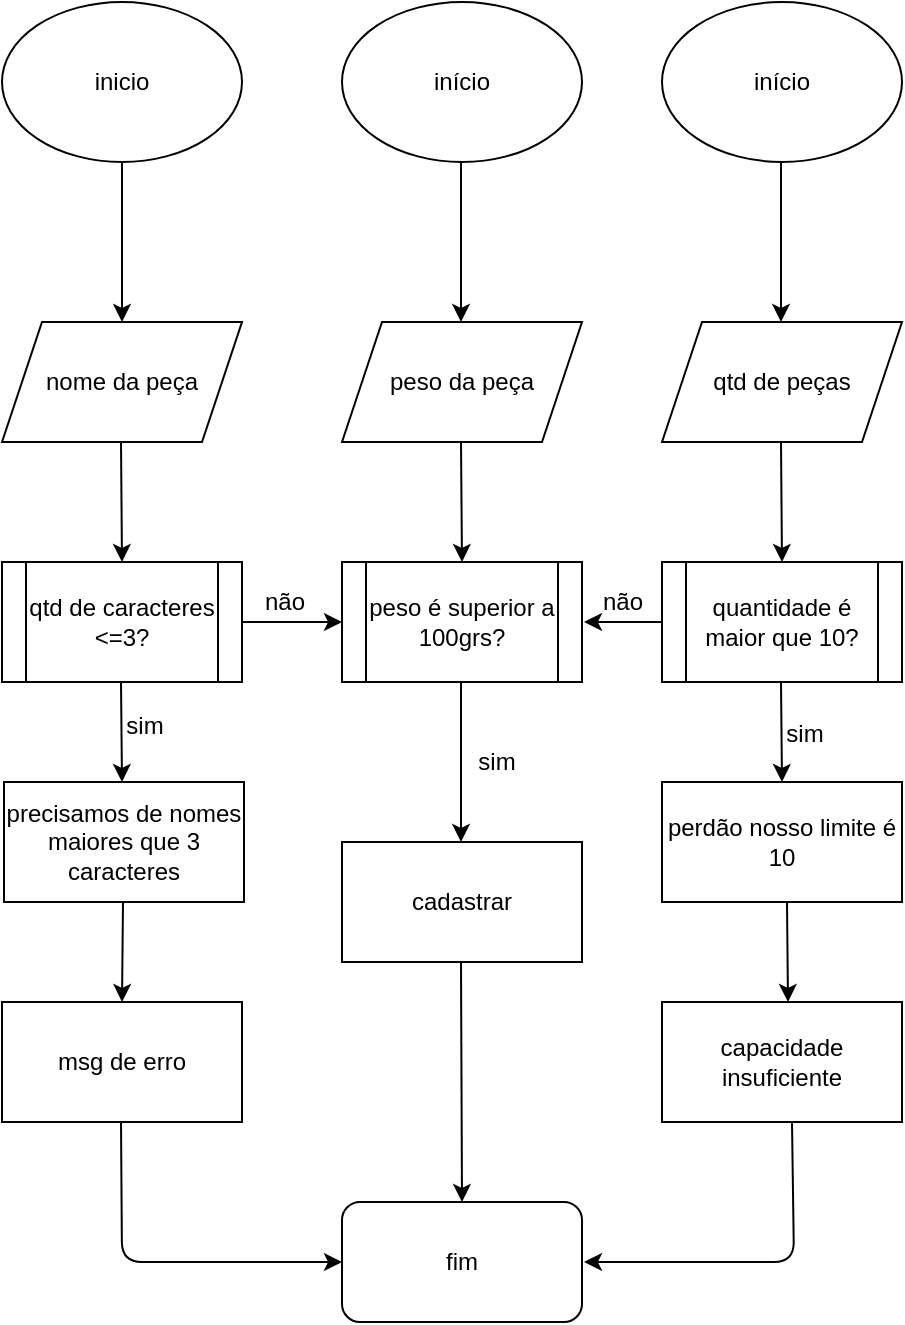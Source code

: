 <mxfile version="14.6.13" type="device"><diagram id="_3if6brfB0-r7TZsqH4C" name="Página-1"><mxGraphModel dx="1422" dy="856" grid="1" gridSize="10" guides="1" tooltips="1" connect="1" arrows="1" fold="1" page="1" pageScale="1" pageWidth="827" pageHeight="1169" math="0" shadow="0"><root><mxCell id="0"/><mxCell id="1" parent="0"/><mxCell id="0ZEtFfuH7OBBGOjKf-lc-1" value="inicio" style="ellipse;whiteSpace=wrap;html=1;rounded=0;sketch=0;" vertex="1" parent="1"><mxGeometry x="189" y="10" width="120" height="80" as="geometry"/></mxCell><mxCell id="0ZEtFfuH7OBBGOjKf-lc-2" value="início" style="ellipse;whiteSpace=wrap;html=1;rounded=0;sketch=0;" vertex="1" parent="1"><mxGeometry x="359" y="10" width="120" height="80" as="geometry"/></mxCell><mxCell id="0ZEtFfuH7OBBGOjKf-lc-3" value="início" style="ellipse;whiteSpace=wrap;html=1;rounded=0;sketch=0;" vertex="1" parent="1"><mxGeometry x="519" y="10" width="120" height="80" as="geometry"/></mxCell><mxCell id="0ZEtFfuH7OBBGOjKf-lc-4" value="" style="endArrow=classic;html=1;exitX=0.5;exitY=1;exitDx=0;exitDy=0;" edge="1" parent="1" source="0ZEtFfuH7OBBGOjKf-lc-1"><mxGeometry width="50" height="50" relative="1" as="geometry"><mxPoint x="229" y="140" as="sourcePoint"/><mxPoint x="249" y="170" as="targetPoint"/></mxGeometry></mxCell><mxCell id="0ZEtFfuH7OBBGOjKf-lc-5" value="" style="endArrow=classic;html=1;exitX=0.5;exitY=1;exitDx=0;exitDy=0;" edge="1" parent="1"><mxGeometry width="50" height="50" relative="1" as="geometry"><mxPoint x="418.5" y="90" as="sourcePoint"/><mxPoint x="418.5" y="170" as="targetPoint"/></mxGeometry></mxCell><mxCell id="0ZEtFfuH7OBBGOjKf-lc-6" value="" style="endArrow=classic;html=1;exitX=0.5;exitY=1;exitDx=0;exitDy=0;" edge="1" parent="1"><mxGeometry width="50" height="50" relative="1" as="geometry"><mxPoint x="578.5" y="90" as="sourcePoint"/><mxPoint x="578.5" y="170" as="targetPoint"/></mxGeometry></mxCell><mxCell id="0ZEtFfuH7OBBGOjKf-lc-7" value="nome da peça" style="shape=parallelogram;perimeter=parallelogramPerimeter;whiteSpace=wrap;html=1;fixedSize=1;rounded=0;sketch=0;" vertex="1" parent="1"><mxGeometry x="189" y="170" width="120" height="60" as="geometry"/></mxCell><mxCell id="0ZEtFfuH7OBBGOjKf-lc-8" value="peso da peça" style="shape=parallelogram;perimeter=parallelogramPerimeter;whiteSpace=wrap;html=1;fixedSize=1;rounded=0;sketch=0;" vertex="1" parent="1"><mxGeometry x="359" y="170" width="120" height="60" as="geometry"/></mxCell><mxCell id="0ZEtFfuH7OBBGOjKf-lc-9" value="qtd de peças" style="shape=parallelogram;perimeter=parallelogramPerimeter;whiteSpace=wrap;html=1;fixedSize=1;rounded=0;sketch=0;" vertex="1" parent="1"><mxGeometry x="519" y="170" width="120" height="60" as="geometry"/></mxCell><mxCell id="0ZEtFfuH7OBBGOjKf-lc-11" value="" style="endArrow=classic;html=1;exitX=0.5;exitY=1;exitDx=0;exitDy=0;" edge="1" parent="1"><mxGeometry width="50" height="50" relative="1" as="geometry"><mxPoint x="248.5" y="230" as="sourcePoint"/><mxPoint x="249" y="290" as="targetPoint"/></mxGeometry></mxCell><mxCell id="0ZEtFfuH7OBBGOjKf-lc-12" value="" style="endArrow=classic;html=1;exitX=0.5;exitY=1;exitDx=0;exitDy=0;" edge="1" parent="1"><mxGeometry width="50" height="50" relative="1" as="geometry"><mxPoint x="418.5" y="230" as="sourcePoint"/><mxPoint x="419" y="290" as="targetPoint"/></mxGeometry></mxCell><mxCell id="0ZEtFfuH7OBBGOjKf-lc-13" value="" style="endArrow=classic;html=1;exitX=0.5;exitY=1;exitDx=0;exitDy=0;" edge="1" parent="1"><mxGeometry width="50" height="50" relative="1" as="geometry"><mxPoint x="578.5" y="230" as="sourcePoint"/><mxPoint x="579" y="290" as="targetPoint"/></mxGeometry></mxCell><mxCell id="0ZEtFfuH7OBBGOjKf-lc-14" value="peso é superior a 100grs?" style="shape=process;whiteSpace=wrap;html=1;backgroundOutline=1;rounded=0;sketch=0;" vertex="1" parent="1"><mxGeometry x="359" y="290" width="120" height="60" as="geometry"/></mxCell><mxCell id="0ZEtFfuH7OBBGOjKf-lc-15" value="qtd de caracteres &amp;lt;=3?" style="shape=process;whiteSpace=wrap;html=1;backgroundOutline=1;rounded=0;sketch=0;" vertex="1" parent="1"><mxGeometry x="189" y="290" width="120" height="60" as="geometry"/></mxCell><mxCell id="0ZEtFfuH7OBBGOjKf-lc-16" value="" style="endArrow=classic;html=1;entryX=0;entryY=0.5;entryDx=0;entryDy=0;exitX=1;exitY=0.5;exitDx=0;exitDy=0;" edge="1" parent="1" source="0ZEtFfuH7OBBGOjKf-lc-15" target="0ZEtFfuH7OBBGOjKf-lc-14"><mxGeometry width="50" height="50" relative="1" as="geometry"><mxPoint x="309" y="340" as="sourcePoint"/><mxPoint x="359" y="290" as="targetPoint"/></mxGeometry></mxCell><mxCell id="0ZEtFfuH7OBBGOjKf-lc-17" value="quantidade é maior que 10?" style="shape=process;whiteSpace=wrap;html=1;backgroundOutline=1;rounded=0;sketch=0;" vertex="1" parent="1"><mxGeometry x="519" y="290" width="120" height="60" as="geometry"/></mxCell><mxCell id="0ZEtFfuH7OBBGOjKf-lc-18" value="" style="endArrow=classic;html=1;" edge="1" parent="1"><mxGeometry width="50" height="50" relative="1" as="geometry"><mxPoint x="519" y="320" as="sourcePoint"/><mxPoint x="480" y="320" as="targetPoint"/></mxGeometry></mxCell><mxCell id="0ZEtFfuH7OBBGOjKf-lc-19" value="fim" style="rounded=1;whiteSpace=wrap;html=1;sketch=0;" vertex="1" parent="1"><mxGeometry x="359" y="610" width="120" height="60" as="geometry"/></mxCell><mxCell id="0ZEtFfuH7OBBGOjKf-lc-20" value="cadastrar" style="rounded=0;whiteSpace=wrap;html=1;sketch=0;" vertex="1" parent="1"><mxGeometry x="359" y="430" width="120" height="60" as="geometry"/></mxCell><mxCell id="0ZEtFfuH7OBBGOjKf-lc-21" value="" style="endArrow=classic;html=1;exitX=0.5;exitY=1;exitDx=0;exitDy=0;entryX=0.5;entryY=0;entryDx=0;entryDy=0;" edge="1" parent="1" target="0ZEtFfuH7OBBGOjKf-lc-19"><mxGeometry width="50" height="50" relative="1" as="geometry"><mxPoint x="418.5" y="490" as="sourcePoint"/><mxPoint x="418.5" y="570" as="targetPoint"/></mxGeometry></mxCell><mxCell id="0ZEtFfuH7OBBGOjKf-lc-22" value="" style="endArrow=classic;html=1;exitX=0.5;exitY=1;exitDx=0;exitDy=0;" edge="1" parent="1"><mxGeometry width="50" height="50" relative="1" as="geometry"><mxPoint x="418.5" y="350" as="sourcePoint"/><mxPoint x="418.5" y="430" as="targetPoint"/></mxGeometry></mxCell><mxCell id="0ZEtFfuH7OBBGOjKf-lc-23" value="" style="endArrow=classic;html=1;exitX=0.5;exitY=1;exitDx=0;exitDy=0;" edge="1" parent="1"><mxGeometry width="50" height="50" relative="1" as="geometry"><mxPoint x="248.5" y="350" as="sourcePoint"/><mxPoint x="249" y="400" as="targetPoint"/></mxGeometry></mxCell><mxCell id="0ZEtFfuH7OBBGOjKf-lc-24" value="" style="endArrow=classic;html=1;exitX=0.5;exitY=1;exitDx=0;exitDy=0;" edge="1" parent="1"><mxGeometry width="50" height="50" relative="1" as="geometry"><mxPoint x="578.5" y="350" as="sourcePoint"/><mxPoint x="579" y="400" as="targetPoint"/></mxGeometry></mxCell><mxCell id="0ZEtFfuH7OBBGOjKf-lc-25" value="não" style="text;html=1;align=center;verticalAlign=middle;resizable=0;points=[];autosize=1;strokeColor=none;" vertex="1" parent="1"><mxGeometry x="310" y="300" width="40" height="20" as="geometry"/></mxCell><mxCell id="0ZEtFfuH7OBBGOjKf-lc-27" value="não" style="text;html=1;align=center;verticalAlign=middle;resizable=0;points=[];autosize=1;strokeColor=none;" vertex="1" parent="1"><mxGeometry x="479" y="300" width="40" height="20" as="geometry"/></mxCell><mxCell id="0ZEtFfuH7OBBGOjKf-lc-28" value="sim" style="text;html=1;align=center;verticalAlign=middle;resizable=0;points=[];autosize=1;strokeColor=none;" vertex="1" parent="1"><mxGeometry x="421" y="380" width="30" height="20" as="geometry"/></mxCell><mxCell id="0ZEtFfuH7OBBGOjKf-lc-29" value="sim" style="text;html=1;align=center;verticalAlign=middle;resizable=0;points=[];autosize=1;strokeColor=none;" vertex="1" parent="1"><mxGeometry x="245" y="362" width="30" height="20" as="geometry"/></mxCell><mxCell id="0ZEtFfuH7OBBGOjKf-lc-30" value="precisamos de nomes maiores que 3 caracteres" style="rounded=0;whiteSpace=wrap;html=1;sketch=0;" vertex="1" parent="1"><mxGeometry x="190" y="400" width="120" height="60" as="geometry"/></mxCell><mxCell id="0ZEtFfuH7OBBGOjKf-lc-31" value="msg de erro" style="rounded=0;whiteSpace=wrap;html=1;sketch=0;" vertex="1" parent="1"><mxGeometry x="189" y="510" width="120" height="60" as="geometry"/></mxCell><mxCell id="0ZEtFfuH7OBBGOjKf-lc-32" value="" style="endArrow=classic;html=1;exitX=0.5;exitY=1;exitDx=0;exitDy=0;entryX=0.5;entryY=0;entryDx=0;entryDy=0;" edge="1" parent="1" target="0ZEtFfuH7OBBGOjKf-lc-31"><mxGeometry width="50" height="50" relative="1" as="geometry"><mxPoint x="249.5" y="460" as="sourcePoint"/><mxPoint x="250" y="520" as="targetPoint"/></mxGeometry></mxCell><mxCell id="0ZEtFfuH7OBBGOjKf-lc-33" value="perdão nosso limite é 10" style="rounded=0;whiteSpace=wrap;html=1;sketch=0;" vertex="1" parent="1"><mxGeometry x="519" y="400" width="120" height="60" as="geometry"/></mxCell><mxCell id="0ZEtFfuH7OBBGOjKf-lc-34" value="capacidade insuficiente" style="rounded=0;whiteSpace=wrap;html=1;sketch=0;" vertex="1" parent="1"><mxGeometry x="519" y="510" width="120" height="60" as="geometry"/></mxCell><mxCell id="0ZEtFfuH7OBBGOjKf-lc-35" value="" style="endArrow=classic;html=1;exitX=0.5;exitY=1;exitDx=0;exitDy=0;entryX=0;entryY=0.5;entryDx=0;entryDy=0;" edge="1" parent="1" target="0ZEtFfuH7OBBGOjKf-lc-19"><mxGeometry width="50" height="50" relative="1" as="geometry"><mxPoint x="248.5" y="570" as="sourcePoint"/><mxPoint x="249" y="630" as="targetPoint"/><Array as="points"><mxPoint x="249" y="640"/></Array></mxGeometry></mxCell><mxCell id="0ZEtFfuH7OBBGOjKf-lc-36" value="" style="endArrow=classic;html=1;exitX=0.5;exitY=1;exitDx=0;exitDy=0;" edge="1" parent="1"><mxGeometry width="50" height="50" relative="1" as="geometry"><mxPoint x="584" y="570" as="sourcePoint"/><mxPoint x="480" y="640" as="targetPoint"/><Array as="points"><mxPoint x="585" y="640"/></Array></mxGeometry></mxCell><mxCell id="0ZEtFfuH7OBBGOjKf-lc-37" value="sim" style="text;html=1;align=center;verticalAlign=middle;resizable=0;points=[];autosize=1;strokeColor=none;" vertex="1" parent="1"><mxGeometry x="575" y="366" width="30" height="20" as="geometry"/></mxCell><mxCell id="0ZEtFfuH7OBBGOjKf-lc-38" value="" style="endArrow=classic;html=1;exitX=0.5;exitY=1;exitDx=0;exitDy=0;" edge="1" parent="1"><mxGeometry width="50" height="50" relative="1" as="geometry"><mxPoint x="581.5" y="460" as="sourcePoint"/><mxPoint x="582" y="510" as="targetPoint"/></mxGeometry></mxCell></root></mxGraphModel></diagram></mxfile>